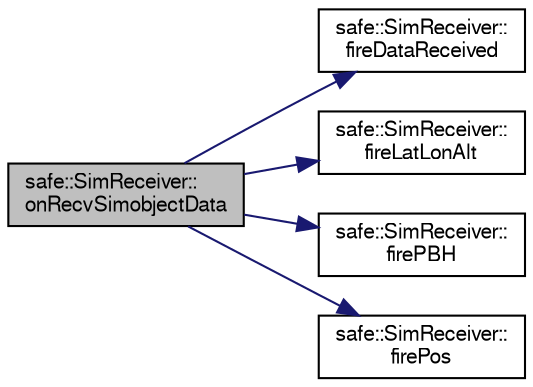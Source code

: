 digraph "safe::SimReceiver::onRecvSimobjectData"
{
  bgcolor="transparent";
  edge [fontname="FreeSans",fontsize="10",labelfontname="FreeSans",labelfontsize="10"];
  node [fontname="FreeSans",fontsize="10",shape=record];
  rankdir="LR";
  Node1 [label="safe::SimReceiver::\lonRecvSimobjectData",height=0.2,width=0.4,color="black", fillcolor="grey75", style="filled" fontcolor="black"];
  Node1 -> Node2 [color="midnightblue",fontsize="10",style="solid",fontname="FreeSans"];
  Node2 [label="safe::SimReceiver::\lfireDataReceived",height=0.2,width=0.4,color="black",URL="$classsafe_1_1SimReceiver.html#a9e028dc30f3dd71ac243857f23631d10"];
  Node1 -> Node3 [color="midnightblue",fontsize="10",style="solid",fontname="FreeSans"];
  Node3 [label="safe::SimReceiver::\lfireLatLonAlt",height=0.2,width=0.4,color="black",URL="$classsafe_1_1SimReceiver.html#a009565494f89aeed81f642cf7a121320"];
  Node1 -> Node4 [color="midnightblue",fontsize="10",style="solid",fontname="FreeSans"];
  Node4 [label="safe::SimReceiver::\lfirePBH",height=0.2,width=0.4,color="black",URL="$classsafe_1_1SimReceiver.html#a3fc50f17b139d2285c3324932adab5cc"];
  Node1 -> Node5 [color="midnightblue",fontsize="10",style="solid",fontname="FreeSans"];
  Node5 [label="safe::SimReceiver::\lfirePos",height=0.2,width=0.4,color="black",URL="$classsafe_1_1SimReceiver.html#a587c1801053190ee9ada057b2ec22fe2"];
}
